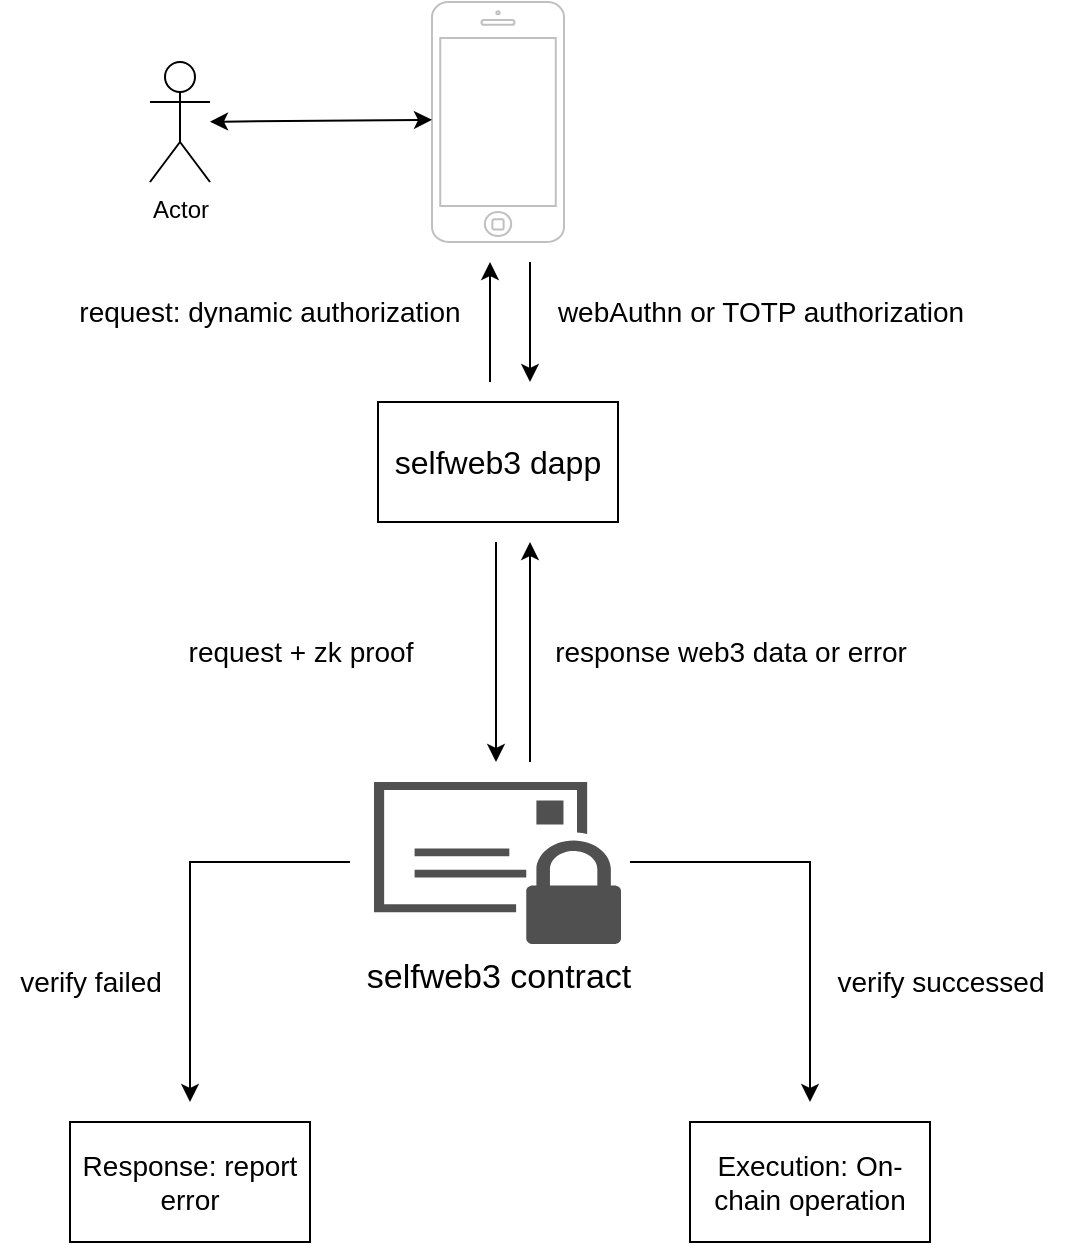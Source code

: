 <mxfile version="21.6.5" type="device">
  <diagram name="第 1 页" id="yB17NILQyW5c6pmkXZKW">
    <mxGraphModel dx="1562" dy="779" grid="1" gridSize="10" guides="1" tooltips="1" connect="1" arrows="1" fold="1" page="1" pageScale="1" pageWidth="827" pageHeight="1169" math="0" shadow="0">
      <root>
        <mxCell id="0" />
        <mxCell id="1" parent="0" />
        <mxCell id="czrCcJNF0WDWS_OJ83QU-1" value="Actor" style="shape=umlActor;verticalLabelPosition=bottom;verticalAlign=top;html=1;outlineConnect=0;" vertex="1" parent="1">
          <mxGeometry x="240" y="140" width="30" height="60" as="geometry" />
        </mxCell>
        <mxCell id="czrCcJNF0WDWS_OJ83QU-5" value="" style="html=1;verticalLabelPosition=bottom;labelBackgroundColor=#ffffff;verticalAlign=top;shadow=0;dashed=0;strokeWidth=1;shape=mxgraph.ios7.misc.iphone;strokeColor=#c0c0c0;" vertex="1" parent="1">
          <mxGeometry x="381" y="110" width="66" height="120" as="geometry" />
        </mxCell>
        <mxCell id="czrCcJNF0WDWS_OJ83QU-7" value="&lt;font style=&quot;font-size: 16px;&quot;&gt;selfweb3 dapp&lt;/font&gt;" style="rounded=0;whiteSpace=wrap;html=1;" vertex="1" parent="1">
          <mxGeometry x="354" y="310" width="120" height="60" as="geometry" />
        </mxCell>
        <mxCell id="czrCcJNF0WDWS_OJ83QU-8" value="" style="endArrow=classic;startArrow=classic;html=1;rounded=0;entryX=0;entryY=0.491;entryDx=0;entryDy=0;entryPerimeter=0;" edge="1" parent="1" source="czrCcJNF0WDWS_OJ83QU-1" target="czrCcJNF0WDWS_OJ83QU-5">
          <mxGeometry width="50" height="50" relative="1" as="geometry">
            <mxPoint x="334" y="240" as="sourcePoint" />
            <mxPoint x="384" y="190" as="targetPoint" />
          </mxGeometry>
        </mxCell>
        <mxCell id="czrCcJNF0WDWS_OJ83QU-9" value="" style="endArrow=classic;html=1;rounded=0;" edge="1" parent="1">
          <mxGeometry width="50" height="50" relative="1" as="geometry">
            <mxPoint x="410" y="300" as="sourcePoint" />
            <mxPoint x="410" y="240" as="targetPoint" />
          </mxGeometry>
        </mxCell>
        <mxCell id="czrCcJNF0WDWS_OJ83QU-10" value="" style="endArrow=classic;html=1;rounded=0;" edge="1" parent="1">
          <mxGeometry width="50" height="50" relative="1" as="geometry">
            <mxPoint x="430" y="240" as="sourcePoint" />
            <mxPoint x="430" y="300" as="targetPoint" />
          </mxGeometry>
        </mxCell>
        <mxCell id="czrCcJNF0WDWS_OJ83QU-11" value="&lt;font style=&quot;font-size: 17px;&quot;&gt;selfweb3 contract&lt;/font&gt;" style="sketch=0;pointerEvents=1;shadow=0;dashed=0;html=1;strokeColor=none;fillColor=#505050;labelPosition=center;verticalLabelPosition=bottom;verticalAlign=top;outlineConnect=0;align=center;shape=mxgraph.office.security.secure_messaging;" vertex="1" parent="1">
          <mxGeometry x="352" y="500" width="123.5" height="81" as="geometry" />
        </mxCell>
        <mxCell id="czrCcJNF0WDWS_OJ83QU-15" value="&lt;font style=&quot;font-size: 14px;&quot;&gt;request: dynamic authorization&lt;/font&gt;" style="text;html=1;strokeColor=none;fillColor=none;align=center;verticalAlign=middle;whiteSpace=wrap;rounded=0;" vertex="1" parent="1">
          <mxGeometry x="200" y="250" width="200" height="30" as="geometry" />
        </mxCell>
        <mxCell id="czrCcJNF0WDWS_OJ83QU-17" value="&lt;font style=&quot;font-size: 14px;&quot;&gt;webAuthn or TOTP authorization&lt;/font&gt;" style="text;html=1;align=center;verticalAlign=middle;resizable=0;points=[];autosize=1;strokeColor=none;fillColor=none;" vertex="1" parent="1">
          <mxGeometry x="430" y="250" width="230" height="30" as="geometry" />
        </mxCell>
        <mxCell id="czrCcJNF0WDWS_OJ83QU-18" value="" style="endArrow=classic;html=1;rounded=0;" edge="1" parent="1">
          <mxGeometry width="50" height="50" relative="1" as="geometry">
            <mxPoint x="413" y="380" as="sourcePoint" />
            <mxPoint x="413" y="490" as="targetPoint" />
          </mxGeometry>
        </mxCell>
        <mxCell id="czrCcJNF0WDWS_OJ83QU-19" value="" style="endArrow=classic;html=1;rounded=0;" edge="1" parent="1">
          <mxGeometry width="50" height="50" relative="1" as="geometry">
            <mxPoint x="430" y="490" as="sourcePoint" />
            <mxPoint x="430" y="380" as="targetPoint" />
          </mxGeometry>
        </mxCell>
        <mxCell id="czrCcJNF0WDWS_OJ83QU-20" value="&lt;font style=&quot;font-size: 14px;&quot;&gt;request + zk proof&lt;/font&gt;" style="text;html=1;align=center;verticalAlign=middle;resizable=0;points=[];autosize=1;strokeColor=none;fillColor=none;" vertex="1" parent="1">
          <mxGeometry x="245" y="420" width="140" height="30" as="geometry" />
        </mxCell>
        <mxCell id="czrCcJNF0WDWS_OJ83QU-21" value="&lt;font style=&quot;font-size: 14px;&quot;&gt;response web3 data or error&lt;/font&gt;" style="text;html=1;align=center;verticalAlign=middle;resizable=0;points=[];autosize=1;strokeColor=none;fillColor=none;" vertex="1" parent="1">
          <mxGeometry x="430" y="420" width="200" height="30" as="geometry" />
        </mxCell>
        <mxCell id="czrCcJNF0WDWS_OJ83QU-22" value="&lt;font style=&quot;font-size: 14px;&quot;&gt;Response:&amp;nbsp;report error&lt;/font&gt;" style="rounded=0;whiteSpace=wrap;html=1;" vertex="1" parent="1">
          <mxGeometry x="200" y="670" width="120" height="60" as="geometry" />
        </mxCell>
        <mxCell id="czrCcJNF0WDWS_OJ83QU-23" value="&lt;font style=&quot;font-size: 14px;&quot;&gt;Execution: On-chain operation&lt;/font&gt;" style="rounded=0;whiteSpace=wrap;html=1;" vertex="1" parent="1">
          <mxGeometry x="510" y="670" width="120" height="60" as="geometry" />
        </mxCell>
        <mxCell id="czrCcJNF0WDWS_OJ83QU-24" value="" style="endArrow=classic;html=1;rounded=0;" edge="1" parent="1">
          <mxGeometry width="50" height="50" relative="1" as="geometry">
            <mxPoint x="340" y="540" as="sourcePoint" />
            <mxPoint x="260" y="660" as="targetPoint" />
            <Array as="points">
              <mxPoint x="260" y="540" />
            </Array>
          </mxGeometry>
        </mxCell>
        <mxCell id="czrCcJNF0WDWS_OJ83QU-26" value="" style="endArrow=classic;html=1;rounded=0;" edge="1" parent="1">
          <mxGeometry width="50" height="50" relative="1" as="geometry">
            <mxPoint x="480" y="540" as="sourcePoint" />
            <mxPoint x="570" y="660" as="targetPoint" />
            <Array as="points">
              <mxPoint x="570" y="540" />
            </Array>
          </mxGeometry>
        </mxCell>
        <mxCell id="czrCcJNF0WDWS_OJ83QU-27" value="&lt;font style=&quot;font-size: 14px;&quot;&gt;verify successed&lt;/font&gt;" style="text;html=1;align=center;verticalAlign=middle;resizable=0;points=[];autosize=1;strokeColor=none;fillColor=none;" vertex="1" parent="1">
          <mxGeometry x="570" y="585" width="130" height="30" as="geometry" />
        </mxCell>
        <mxCell id="czrCcJNF0WDWS_OJ83QU-28" value="&lt;font style=&quot;font-size: 14px;&quot;&gt;verify failed&lt;/font&gt;" style="text;html=1;align=center;verticalAlign=middle;resizable=0;points=[];autosize=1;strokeColor=none;fillColor=none;" vertex="1" parent="1">
          <mxGeometry x="165" y="585" width="90" height="30" as="geometry" />
        </mxCell>
      </root>
    </mxGraphModel>
  </diagram>
</mxfile>
